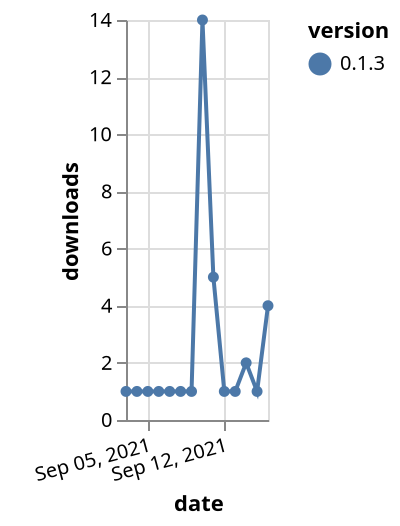 {"$schema": "https://vega.github.io/schema/vega-lite/v5.json", "description": "A simple bar chart with embedded data.", "data": {"values": [{"date": "2021-09-03", "total": 338, "delta": 1, "version": "0.1.3"}, {"date": "2021-09-04", "total": 339, "delta": 1, "version": "0.1.3"}, {"date": "2021-09-05", "total": 340, "delta": 1, "version": "0.1.3"}, {"date": "2021-09-06", "total": 341, "delta": 1, "version": "0.1.3"}, {"date": "2021-09-07", "total": 342, "delta": 1, "version": "0.1.3"}, {"date": "2021-09-08", "total": 343, "delta": 1, "version": "0.1.3"}, {"date": "2021-09-09", "total": 344, "delta": 1, "version": "0.1.3"}, {"date": "2021-09-10", "total": 358, "delta": 14, "version": "0.1.3"}, {"date": "2021-09-11", "total": 363, "delta": 5, "version": "0.1.3"}, {"date": "2021-09-12", "total": 364, "delta": 1, "version": "0.1.3"}, {"date": "2021-09-13", "total": 365, "delta": 1, "version": "0.1.3"}, {"date": "2021-09-14", "total": 367, "delta": 2, "version": "0.1.3"}, {"date": "2021-09-15", "total": 368, "delta": 1, "version": "0.1.3"}, {"date": "2021-09-16", "total": 372, "delta": 4, "version": "0.1.3"}]}, "width": "container", "mark": {"type": "line", "point": {"filled": true}}, "encoding": {"x": {"field": "date", "type": "temporal", "timeUnit": "yearmonthdate", "title": "date", "axis": {"labelAngle": -15}}, "y": {"field": "delta", "type": "quantitative", "title": "downloads"}, "color": {"field": "version", "type": "nominal"}, "tooltip": {"field": "delta"}}}